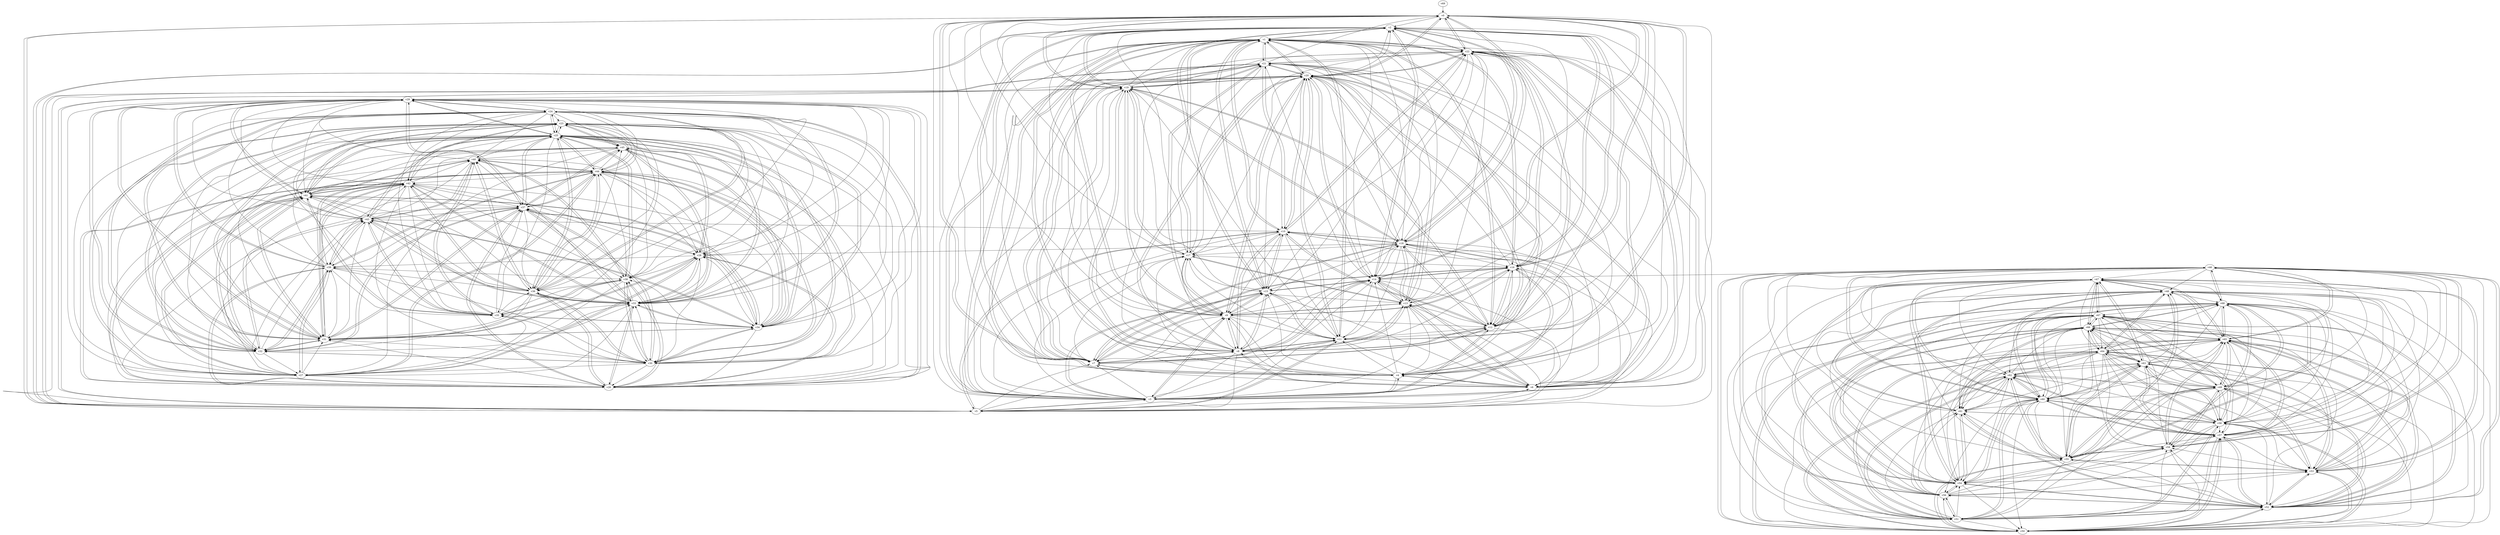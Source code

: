 digraph buchi_test097 {
    v0 [name="v0", player=0, priority=0];
    v1 [name="v1", player=1, priority=0];
    v2 [name="v2", player=0, priority=1];
    v3 [name="v3", player=0, priority=1];
    v4 [name="v4", player=1, priority=0];
    v5 [name="v5", player=1, priority=1];
    v6 [name="v6", player=0, priority=0];
    v7 [name="v7", player=1, priority=0];
    v8 [name="v8", player=1, priority=0];
    v9 [name="v9", player=1, priority=1];
    v10 [name="v10", player=1, priority=1];
    v11 [name="v11", player=0, priority=0];
    v12 [name="v12", player=1, priority=1];
    v13 [name="v13", player=1, priority=1];
    v14 [name="v14", player=0, priority=0];
    v15 [name="v15", player=1, priority=0];
    v16 [name="v16", player=0, priority=1];
    v17 [name="v17", player=1, priority=0];
    v18 [name="v18", player=1, priority=0];
    v19 [name="v19", player=0, priority=1];
    v20 [name="v20", player=1, priority=0];
    v21 [name="v21", player=0, priority=0];
    v22 [name="v22", player=1, priority=0];
    v23 [name="v23", player=1, priority=0];
    v24 [name="v24", player=1, priority=1];
    v25 [name="v25", player=0, priority=1];
    v26 [name="v26", player=1, priority=0];
    v27 [name="v27", player=1, priority=0];
    v28 [name="v28", player=0, priority=0];
    v29 [name="v29", player=0, priority=0];
    v30 [name="v30", player=0, priority=1];
    v31 [name="v31", player=0, priority=0];
    v32 [name="v32", player=0, priority=0];
    v33 [name="v33", player=0, priority=1];
    v34 [name="v34", player=1, priority=1];
    v35 [name="v35", player=1, priority=1];
    v36 [name="v36", player=0, priority=0];
    v37 [name="v37", player=0, priority=0];
    v38 [name="v38", player=1, priority=0];
    v39 [name="v39", player=1, priority=1];
    v40 [name="v40", player=0, priority=0];
    v41 [name="v41", player=1, priority=1];
    v42 [name="v42", player=0, priority=0];
    v43 [name="v43", player=0, priority=1];
    v44 [name="v44", player=0, priority=0];
    v45 [name="v45", player=0, priority=1];
    v46 [name="v46", player=0, priority=0];
    v47 [name="v47", player=0, priority=1];
    v48 [name="v48", player=0, priority=1];
    v49 [name="v49", player=0, priority=1];
    v50 [name="v50", player=1, priority=1];
    v51 [name="v51", player=0, priority=0];
    v52 [name="v52", player=0, priority=0];
    v53 [name="v53", player=1, priority=1];
    v54 [name="v54", player=0, priority=0];
    v55 [name="v55", player=0, priority=0];
    v56 [name="v56", player=0, priority=0];
    v57 [name="v57", player=0, priority=1];
    v58 [name="v58", player=0, priority=1];
    v59 [name="v59", player=0, priority=0];
    v60 [name="v60", player=1, priority=1];
    v61 [name="v61", player=0, priority=0];
    v62 [name="v62", player=0, priority=0];
    v63 [name="v63", player=0, priority=0];
    v64 [name="v64", player=1, priority=0];
    v65 [name="v65", player=1, priority=1];
    v66 [name="v66", player=1, priority=0];
    v67 [name="v67", player=0, priority=1];
    v68 [name="v68", player=0, priority=0];
    v69 [name="v69", player=1, priority=0];
    v55 -> v57;
    v7 -> v17;
    v18 -> v17;
    v47 -> v53;
    v55 -> v66;
    v59 -> v55;
    v47 -> v62;
    v26 -> v39;
    v8 -> v0;
    v19 -> v0;
    v29 -> v32;
    v8 -> v9;
    v19 -> v9;
    v0 -> v5;
    v11 -> v5;
    v8 -> v18;
    v19 -> v18;
    v29 -> v41;
    v0 -> v14;
    v40 -> v41;
    v48 -> v54;
    v63 -> v52;
    v60 -> v46;
    v41 -> v42;
    v33 -> v38;
    v52 -> v51;
    v25 -> v34;
    v22 -> v10;
    v25 -> v43;
    v3 -> v15;
    v14 -> v15;
    v34 -> v30;
    v45 -> v30;
    v51 -> v64;
    v37 -> v26;
    v66 -> v53;
    v15 -> v7;
    v67 -> v54;
    v7 -> v12;
    v18 -> v12;
    v26 -> v25;
    v47 -> v48;
    v55 -> v61;
    v7 -> v21;
    v18 -> v21;
    v47 -> v57;
    v59 -> v50;
    v67 -> v63;
    v47 -> v66;
    v59 -> v68;
    v29 -> v27;
    v11 -> v0;
    v29 -> v36;
    v40 -> v36;
    v63 -> v47;
    v10 -> v22;
    v33 -> v24;
    v41 -> v37;
    v44 -> v24;
    v62 -> v60;
    v44 -> v33;
    v52 -> v46;
    v25 -> v29;
    v33 -> v42;
    v22 -> v5;
    v44 -> v42;
    v25 -> v38;
    v3 -> v1;
    v22 -> v14;
    v51 -> v50;
    v34 -> v25;
    v51 -> v59;
    v51 -> v68;
    v37 -> v30;
    v15 -> v2;
    v15 -> v11;
    v55 -> v47;
    v67 -> v49;
    v18 -> v7;
    v36 -> v43;
    v67 -> v58;
    v28 -> v39;
    v7 -> v16;
    v18 -> v16;
    v29 -> v31;
    v48 -> v53;
    v10 -> v8;
    v41 -> v23;
    v10 -> v17;
    v62 -> v55;
    v41 -> v32;
    v33 -> v28;
    v44 -> v28;
    v2 -> v22;
    v25 -> v24;
    v33 -> v37;
    v22 -> v0;
    v44 -> v37;
    v25 -> v33;
    v54 -> v60;
    v25 -> v42;
    v3 -> v5;
    v32 -> v41;
    v43 -> v41;
    v51 -> v54;
    v3 -> v14;
    v66 -> v61;
    v28 -> v25;
    v7 -> v2;
    v18 -> v2;
    v55 -> v51;
    v7 -> v11;
    v18 -> v11;
    v55 -> v60;
    v59 -> v49;
    v6 -> v15;
    v47 -> v65;
    v58 -> v62;
    v50 -> v58;
    v29 -> v35;
    v40 -> v35;
    v50 -> v67;
    v29 -> v44;
    v40 -> v44;
    v10 -> v3;
    v10 -> v12;
    v62 -> v50;
    v54 -> v46;
    v10 -> v21;
    v33 -> v23;
    v44 -> v23;
    v25 -> v28;
    v22 -> v4;
    v14 -> v0;
    v24 -> v32;
    v3 -> v9;
    v14 -> v9;
    v32 -> v45;
    v24 -> v41;
    v35 -> v41;
    v14 -> v18;
    v43 -> v45;
    v51 -> v58;
    v51 -> v67;
    v66 -> v47;
    v66 -> v56;
    v36 -> v24;
    v36 -> v33;
    v36 -> v42;
    v47 -> v51;
    v6 -> v10;
    v58 -> v48;
    v58 -> v57;
    v21 -> v17;
    v50 -> v53;
    v29 -> v30;
    v58 -> v66;
    v50 -> v62;
    v61 -> v62;
    v39 -> v43;
    v62 -> v54;
    v2 -> v12;
    v54 -> v50;
    v54 -> v59;
    v54 -> v68;
    v32 -> v31;
    v43 -> v31;
    v22 -> v8;
    v3 -> v4;
    v43 -> v40;
    v24 -> v36;
    v35 -> v36;
    v24 -> v45;
    v65 -> v64;
    v9 -> v11;
    v46 -> v60;
    v57 -> v60;
    v68 -> v60;
    v9 -> v20;
    v28 -> v33;
    v49 -> v65;
    v21 -> v3;
    v6 -> v14;
    v58 -> v52;
    v21 -> v12;
    v50 -> v48;
    v29 -> v25;
    v40 -> v25;
    v58 -> v61;
    v50 -> v57;
    v61 -> v48;
    v50 -> v66;
    v39 -> v29;
    v61 -> v66;
    v39 -> v38;
    v31 -> v34;
    v10 -> v11;
    v62 -> v49;
    v2 -> v7;
    v2 -> v16;
    v54 -> v63;
    v13 -> v22;
    v43 -> v35;
    v51 -> v48;
    v24 -> v31;
    v53 -> v67;
    v32 -> v44;
    v24 -> v40;
    v35 -> v40;
    v17 -> v1;
    v65 -> v50;
    v65 -> v59;
    v17 -> v19;
    v46 -> v55;
    v36 -> v32;
    v9 -> v15;
    v49 -> v51;
    v65 -> v68;
    v68 -> v55;
    v49 -> v60;
    v6 -> v0;
    v6 -> v9;
    v58 -> v47;
    v21 -> v7;
    v27 -> v41;
    v58 -> v56;
    v42 -> v39;
    v50 -> v52;
    v61 -> v52;
    v39 -> v24;
    v31 -> v29;
    v23 -> v25;
    v23 -> v34;
    v23 -> v43;
    v13 -> v8;
    v1 -> v15;
    v13 -> v17;
    v32 -> v30;
    v16 -> v13;
    v24 -> v26;
    v64 -> v62;
    v32 -> v39;
    v16 -> v22;
    v43 -> v39;
    v5 -> v3;
    v65 -> v54;
    v9 -> v1;
    v46 -> v50;
    v57 -> v50;
    v49 -> v46;
    v5 -> v21;
    v46 -> v59;
    v57 -> v59;
    v9 -> v19;
    v49 -> v55;
    v46 -> v68;
    v68 -> v59;
    v6 -> v4;
    v21 -> v2;
    v6 -> v13;
    v58 -> v51;
    v61 -> v47;
    v50 -> v56;
    v31 -> v24;
    v12 -> v20;
    v31 -> v33;
    v31 -> v42;
    v23 -> v38;
    v1 -> v10;
    v64 -> v48;
    v43 -> v25;
    v13 -> v21;
    v64 -> v57;
    v43 -> v34;
    v56 -> v53;
    v53 -> v66;
    v64 -> v66;
    v17 -> v0;
    v65 -> v49;
    v5 -> v7;
    v17 -> v9;
    v65 -> v58;
    v5 -> v16;
    v65 -> v67;
    v49 -> v50;
    v57 -> v63;
    v68 -> v63;
    v49 -> v59;
    v49 -> v68;
    v27 -> v31;
    v30 -> v27;
    v42 -> v29;
    v30 -> v36;
    v20 -> v1;
    v42 -> v38;
    v30 -> v45;
    v20 -> v10;
    v12 -> v6;
    v20 -> v19;
    v39 -> v32;
    v31 -> v28;
    v4 -> v11;
    v31 -> v37;
    v23 -> v42;
    v16 -> v3;
    v1 -> v14;
    v53 -> v52;
    v64 -> v52;
    v16 -> v12;
    v24 -> v25;
    v37 -> v44;
    v64 -> v61;
    v56 -> v66;
    v38 -> v27;
    v5 -> v2;
    v65 -> v53;
    v9 -> v0;
    v38 -> v36;
    v5 -> v11;
    v68 -> v49;
    v26 -> v43;
    v46 -> v58;
    v8 -> v13;
    v27 -> v26;
    v19 -> v22;
    v27 -> v35;
    v0 -> v18;
    v42 -> v33;
    v27 -> v44;
    v63 -> v65;
    v20 -> v5;
    v12 -> v1;
    v20 -> v14;
    v60 -> v50;
    v39 -> v27;
    v12 -> v10;
    v4 -> v6;
    v12 -> v19;
    v52 -> v55;
    v31 -> v32;
    v4 -> v15;
    v60 -> v68;
    v23 -> v28;
    v52 -> v64;
    v13 -> v2;
    v45 -> v34;
    v1 -> v9;
    v53 -> v47;
    v16 -> v7;
    v34 -> v43;
    v1 -> v18;
    v37 -> v39;
    v56 -> v52;
    v53 -> v65;
    v64 -> v65;
    v56 -> v61;
    v15 -> v20;
    v69 -> v0;
    v65 -> v48;
    v26 -> v29;
    v38 -> v31;
    v5 -> v6;
    v26 -> v38;
    v38 -> v40;
    v19 -> v8;
    v8 -> v17;
    v19 -> v17;
    v11 -> v13;
    v30 -> v26;
    v42 -> v28;
    v27 -> v39;
    v0 -> v22;
    v63 -> v60;
    v30 -> v35;
    v20 -> v0;
    v30 -> v44;
    v20 -> v9;
    v20 -> v18;
    v4 -> v1;
    v60 -> v54;
    v52 -> v50;
    v60 -> v63;
    v4 -> v10;
    v52 -> v59;
    v4 -> v19;
    v52 -> v68;
    v34 -> v29;
    v1 -> v4;
    v37 -> v25;
    v16 -> v2;
    v34 -> v38;
    v1 -> v13;
    v37 -> v34;
    v45 -> v38;
    v56 -> v47;
    v64 -> v51;
    v64 -> v60;
    v37 -> v43;
    v56 -> v65;
    v26 -> v24;
    v38 -> v26;
    v67 -> v62;
    v7 -> v20;
    v26 -> v33;
    v38 -> v35;
    v59 -> v67;
    v26 -> v42;
    v8 -> v3;
    v19 -> v3;
    v8 -> v12;
    v19 -> v12;
    v27 -> v25;
    v11 -> v8;
    v19 -> v21;
    v42 -> v23;
    v63 -> v55;
    v63 -> v64;
    v41 -> v27;
    v20 -> v4;
    v41 -> v36;
    v20 -> v13;
    v44 -> v32;
    v41 -> v45;
    v60 -> v58;
    v33 -> v41;
    v52 -> v54;
    v25 -> v37;
    v60 -> v67;
    v4 -> v14;
    v52 -> v63;
    v34 -> v33;
    v45 -> v33;
    v53 -> v46;
    v37 -> v29;
    v66 -> v65;
    v34 -> v42;
    v15 -> v1;
    v56 -> v51;
    v15 -> v10;
    v18 -> v6;
    v7 -> v15;
    v18 -> v15;
    v26 -> v28;
    v38 -> v30;
    v67 -> v66;
    v47 -> v60;
    v26 -> v37;
    v8 -> v7;
    v0 -> v3;
    v29 -> v39;
    v8 -> v16;
    v40 -> v39;
    v0 -> v12;
    v63 -> v50;
    v30 -> v25;
    v48 -> v61;
    v11 -> v21;
    v41 -> v31;
    v33 -> v27;
    v44 -> v27;
    v41 -> v40;
    v25 -> v23;
    v4 -> v0;
    v33 -> v36;
    v44 -> v36;
    v25 -> v32;
    v33 -> v45;
    v44 -> v45;
    v25 -> v41;
    v3 -> v13;
    v14 -> v13;
    v34 -> v28;
    v51 -> v62;
    v3 -> v22;
    v66 -> v60;
    v34 -> v37;
    v45 -> v37;
    v37 -> v33;
    v15 -> v14;
    v55 -> v50;
    v67 -> v52;
    v18 -> v10;
    v55 -> v59;
    v67 -> v61;
    v7 -> v19;
    v18 -> v19;
    v55 -> v68;
    v47 -> v64;
    v18 -> v28;
    v19 -> v2;
    v8 -> v11;
    v48 -> v47;
    v0 -> v7;
    v29 -> v43;
    v40 -> v43;
    v0 -> v16;
    v41 -> v26;
    v10 -> v20;
    v41 -> v35;
    v60 -> v48;
    v44 -> v31;
    v33 -> v40;
    v22 -> v3;
    v44 -> v40;
    v25 -> v36;
    v22 -> v12;
    v25 -> v45;
    v22 -> v21;
    v34 -> v23;
    v45 -> v23;
    v51 -> v57;
    v37 -> v28;
    v66 -> v64;
    v15 -> v9;
    v67 -> v47;
    v18 -> v5;
    v7 -> v14;
    v55 -> v63;
    v47 -> v68;
    v40 -> v29;
    v0 -> v2;
    v29 -> v38;
    v40 -> v38;
    v63 -> v49;
    v10 -> v15;
    v62 -> v53;
    v33 -> v26;
    v33 -> v35;
    v25 -> v31;
    v54 -> v67;
    v22 -> v16;
    v51 -> v52;
    v3 -> v12;
    v66 -> v50;
    v51 -> v61;
    v3 -> v21;
    v66 -> v59;
    v66 -> v68;
    v7 -> v0;
    v18 -> v0;
    v15 -> v13;
    v55 -> v49;
    v67 -> v51;
    v36 -> v45;
    v47 -> v54;
    v47 -> v63;
    v6 -> v22;
    v29 -> v24;
    v58 -> v60;
    v21 -> v20;
    v29 -> v33;
    v10 -> v1;
    v41 -> v25;
    v62 -> v57;
    v2 -> v15;
    v54 -> v53;
    v44 -> v30;
    v62 -> v66;
    v22 -> v2;
    v25 -> v35;
    v3 -> v7;
    v14 -> v7;
    v22 -> v20;
    v32 -> v43;
    v51 -> v56;
    v3 -> v16;
    v14 -> v16;
    v66 -> v54;
    v66 -> v63;
    v36 -> v31;
    v28 -> v27;
    v7 -> v4;
    v18 -> v4;
    v36 -> v40;
    v55 -> v53;
    v6 -> v8;
    v29 -> v28;
    v40 -> v28;
    v58 -> v64;
    v29 -> v37;
    v10 -> v5;
    v2 -> v1;
    v54 -> v48;
    v44 -> v25;
    v62 -> v61;
    v2 -> v19;
    v32 -> v29;
    v22 -> v6;
    v3 -> v2;
    v14 -> v2;
    v24 -> v34;
    v35 -> v34;
    v3 -> v11;
    v14 -> v11;
    v51 -> v60;
    v35 -> v43;
    v66 -> v58;
    v17 -> v13;
    v36 -> v26;
    v65 -> v62;
    v17 -> v22;
    v55 -> v48;
    v28 -> v31;
    v57 -> v67;
    v36 -> v44;
    v68 -> v67;
    v6 -> v3;
    v21 -> v1;
    v58 -> v50;
    v21 -> v10;
    v50 -> v46;
    v6 -> v21;
    v21 -> v19;
    v50 -> v55;
    v58 -> v68;
    v10 -> v9;
    v2 -> v5;
    v31 -> v41;
    v10 -> v18;
    v62 -> v56;
    v2 -> v14;
    v54 -> v52;
    v54 -> v61;
    v32 -> v24;
    v22 -> v1;
    v13 -> v20;
    v32 -> v33;
    v43 -> v33;
    v24 -> v29;
    v14 -> v6;
    v32 -> v42;
    v43 -> v42;
    v35 -> v38;
    v65 -> v57;
    v9 -> v4;
    v57 -> v53;
    v36 -> v30;
    v9 -> v13;
    v28 -> v26;
    v46 -> v62;
    v36 -> v39;
    v9 -> v22;
    v49 -> v58;
    v57 -> v62;
    v49 -> v67;
    v6 -> v7;
    v21 -> v5;
    v58 -> v54;
    v42 -> v37;
    v21 -> v14;
    v58 -> v63;
    v62 -> v51;
    v23 -> v32;
    v31 -> v45;
    v54 -> v47;
    v43 -> v10;
    v23 -> v41;
    v13 -> v6;
    v2 -> v18;
    v54 -> v56;
    v1 -> v22;
    v35 -> v24;
    v32 -> v37;
    v16 -> v20;
    v24 -> v33;
    v24 -> v42;
    v17 -> v3;
    v65 -> v52;
    v5 -> v10;
    v46 -> v48;
    v36 -> v25;
    v9 -> v8;
    v38 -> v44;
    v5 -> v19;
    v57 -> v48;
    v65 -> v61;
    v9 -> v17;
    v49 -> v53;
    v28 -> v30;
    v68 -> v57;
    v68 -> v66;
    v6 -> v2;
    v21 -> v0;
    v42 -> v32;
    v21 -> v9;
    v27 -> v43;
    v6 -> v20;
    v42 -> v41;
    v61 -> v54;
    v61 -> v63;
    v39 -> v26;
    v20 -> v22;
    v39 -> v35;
    v12 -> v18;
    v39 -> v44;
    v23 -> v27;
    v2 -> v4;
    v23 -> v36;
    v23 -> v45;
    v1 -> v8;
    v32 -> v23;
    v16 -> v6;
    v43 -> v23;
    v1 -> v17;
    v53 -> v55;
    v64 -> v55;
    v24 -> v28;
    v35 -> v37;
    v65 -> v47;
    v9 -> v3;
    v5 -> v14;
    v17 -> v16;
    v46 -> v52;
    v9 -> v12;
    v49 -> v48;
    v57 -> v52;
    v68 -> v61;
    v9 -> v21;
    v49 -> v57;
    v49 -> v66;
    v42 -> v27;
    v21 -> v4;
    v58 -> v53;
    v30 -> v34;
    v42 -> v36;
    v20 -> v8;
    v61 -> v58;
    v20 -> v17;
    v39 -> v30;
    v12 -> v13;
    v60 -> v62;
    v12 -> v22;
    v4 -> v18;
    v23 -> v31;
    v52 -> v67;
    v31 -> v44;
    v1 -> v3;
    v16 -> v1;
    v1 -> v12;
    v13 -> v14;
    v32 -> v27;
    v53 -> v50;
    v56 -> v46;
    v1 -> v21;
    v24 -> v23;
    v35 -> v23;
    v53 -> v59;
    v64 -> v50;
    v53 -> v68;
    v64 -> v59;
    v64 -> v68;
    v56 -> v64;
    v38 -> v25;
    v5 -> v0;
    v17 -> v2;
    v5 -> v9;
    v17 -> v11;
    v46 -> v47;
    v9 -> v7;
    v26 -> v41;
    v46 -> v56;
    v9 -> v16;
    v49 -> v52;
    v46 -> v65;
    v57 -> v65;
    v68 -> v65;
    v27 -> v24;
    v6 -> v1;
    v8 -> v20;
    v19 -> v20;
    v42 -> v31;
    v19 -> v29;
    v30 -> v38;
    v20 -> v3;
    v42 -> v40;
    v20 -> v12;
    v39 -> v25;
    v12 -> v8;
    v20 -> v21;
    v60 -> v57;
    v52 -> v53;
    v31 -> v30;
    v23 -> v26;
    v31 -> v39;
    v4 -> v22;
    v23 -> v44;
    v1 -> v7;
    v13 -> v9;
    v34 -> v41;
    v1 -> v16;
    v13 -> v18;
    v53 -> v54;
    v16 -> v14;
    v64 -> v54;
    v64 -> v63;
    v56 -> v59;
    v65 -> v46;
    v9 -> v2;
    v26 -> v36;
    v5 -> v13;
    v57 -> v51;
    v68 -> v51;
    v8 -> v6;
    v8 -> v15;
    v19 -> v15;
    v27 -> v28;
    v0 -> v11;
    v42 -> v26;
    v48 -> v60;
    v0 -> v20;
    v11 -> v20;
    v30 -> v33;
    v42 -> v35;
    v63 -> v58;
    v20 -> v7;
    v12 -> v3;
    v60 -> v52;
    v31 -> v25;
    v59 -> v46;
    v60 -> v61;
    v12 -> v21;
    v52 -> v57;
    v4 -> v17;
    v23 -> v30;
    v52 -> v66;
    v45 -> v27;
    v1 -> v2;
    v13 -> v4;
    v16 -> v0;
    v1 -> v11;
    v37 -> v32;
    v53 -> v49;
    v16 -> v9;
    v34 -> v45;
    v1 -> v20;
    v64 -> v49;
    v64 -> v58;
    v56 -> v54;
    v7 -> v18;
    v26 -> v31;
    v57 -> v46;
    v59 -> v65;
    v68 -> v46;
    v26 -> v40;
    v8 -> v1;
    v19 -> v1;
    v8 -> v10;
    v27 -> v23;
    v11 -> v6;
    v8 -> v19;
    v48 -> v55;
    v11 -> v15;
    v42 -> v30;
    v48 -> v64;
    v63 -> v62;
    v30 -> v37;
    v20 -> v2;
    v41 -> v34;
    v20 -> v11;
    v60 -> v47;
    v12 -> v7;
    v60 -> v56;
    v4 -> v3;
    v44 -> v39;
    v12 -> v16;
    v60 -> v65;
    v52 -> v61;
    v25 -> v44;
    v34 -> v31;
    v37 -> v27;
    v16 -> v4;
    v45 -> v40;
    v64 -> v53;
    v37 -> v36;
    v56 -> v49;
    v46 -> v14;
    v37 -> v45;
    v15 -> v8;
    v15 -> v17;
    v67 -> v55;
    v18 -> v13;
    v38 -> v28;
    v55 -> v62;
    v67 -> v64;
    v18 -> v22;
    v47 -> v67;
    v26 -> v44;
    v8 -> v5;
    v19 -> v5;
    v11 -> v1;
    v8 -> v14;
    v63 -> v48;
    v48 -> v59;
    v0 -> v19;
    v11 -> v19;
    v30 -> v32;
    v48 -> v68;
    v63 -> v57;
    v63 -> v66;
    v41 -> v29;
    v20 -> v6;
    v33 -> v25;
    v12 -> v2;
    v60 -> v51;
    v33 -> v34;
    v44 -> v34;
    v12 -> v11;
    v25 -> v30;
    v33 -> v43;
    v52 -> v56;
    v22 -> v15;
    v52 -> v65;
    v34 -> v26;
    v45 -> v26;
    v14 -> v20;
    v34 -> v35;
    v37 -> v31;
    v66 -> v67;
    v34 -> v44;
    v15 -> v3;
    v7 -> v8;
}
